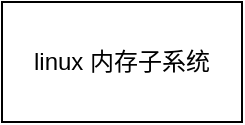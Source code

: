 <mxfile version="14.4.8" type="github"><diagram id="Mk7oiMDP0l-rKMVjRYer" name="Page-1"><mxGraphModel dx="931" dy="573" grid="1" gridSize="10" guides="1" tooltips="1" connect="1" arrows="1" fold="1" page="1" pageScale="1" pageWidth="827" pageHeight="1169" math="0" shadow="0"><root><mxCell id="0"/><mxCell id="1" parent="0"/><mxCell id="H5CFychLUKZftW7atX1q-1" value="&lt;div&gt;linux 内存子系统&lt;/div&gt;" style="rounded=0;whiteSpace=wrap;html=1;" vertex="1" parent="1"><mxGeometry x="280" y="470" width="120" height="60" as="geometry"/></mxCell></root></mxGraphModel></diagram></mxfile>